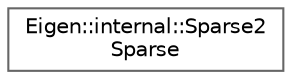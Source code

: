 digraph "类继承关系图"
{
 // LATEX_PDF_SIZE
  bgcolor="transparent";
  edge [fontname=Helvetica,fontsize=10,labelfontname=Helvetica,labelfontsize=10];
  node [fontname=Helvetica,fontsize=10,shape=box,height=0.2,width=0.4];
  rankdir="LR";
  Node0 [id="Node000000",label="Eigen::internal::Sparse2\lSparse",height=0.2,width=0.4,color="grey40", fillcolor="white", style="filled",URL="$struct_eigen_1_1internal_1_1_sparse2_sparse.html",tooltip=" "];
}
